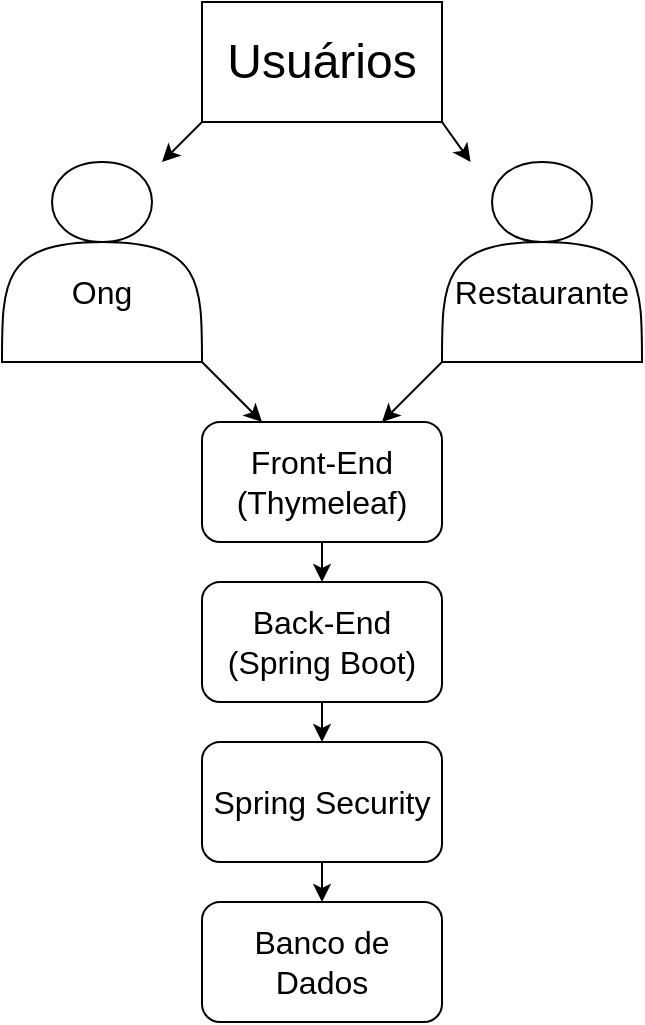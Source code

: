 <mxfile version="24.7.16">
  <diagram name="Página-1" id="py3g39fmTeZ-Gk_5Mwkn">
    <mxGraphModel dx="1114" dy="724" grid="1" gridSize="10" guides="1" tooltips="1" connect="1" arrows="1" fold="1" page="1" pageScale="1" pageWidth="827" pageHeight="1169" math="0" shadow="0">
      <root>
        <mxCell id="0" />
        <mxCell id="1" parent="0" />
        <mxCell id="S_CVaPcC6IUma_5d8MPS-2" value="&lt;font style=&quot;font-size: 24px;&quot;&gt;Usuários&lt;/font&gt;" style="rounded=0;whiteSpace=wrap;html=1;" vertex="1" parent="1">
          <mxGeometry x="320" y="100" width="120" height="60" as="geometry" />
        </mxCell>
        <mxCell id="S_CVaPcC6IUma_5d8MPS-3" value="&lt;font style=&quot;font-size: 16px;&quot;&gt;Ong&lt;/font&gt;" style="shape=actor;whiteSpace=wrap;html=1;labelPosition=center;verticalLabelPosition=middle;align=center;verticalAlign=middle;labelBackgroundColor=none;labelBorderColor=none;spacingTop=30;" vertex="1" parent="1">
          <mxGeometry x="220" y="180" width="100" height="100" as="geometry" />
        </mxCell>
        <mxCell id="S_CVaPcC6IUma_5d8MPS-5" value="&lt;font style=&quot;font-size: 16px;&quot;&gt;Restaurante&lt;/font&gt;" style="shape=actor;whiteSpace=wrap;html=1;labelPosition=center;verticalLabelPosition=middle;align=center;verticalAlign=middle;labelBackgroundColor=none;labelBorderColor=none;spacingTop=30;" vertex="1" parent="1">
          <mxGeometry x="440" y="180" width="100" height="100" as="geometry" />
        </mxCell>
        <mxCell id="S_CVaPcC6IUma_5d8MPS-6" value="&lt;font style=&quot;font-size: 16px;&quot;&gt;Front-End (Thymeleaf)&lt;/font&gt;" style="rounded=1;whiteSpace=wrap;html=1;" vertex="1" parent="1">
          <mxGeometry x="320" y="310" width="120" height="60" as="geometry" />
        </mxCell>
        <mxCell id="S_CVaPcC6IUma_5d8MPS-11" value="&lt;font style=&quot;font-size: 16px;&quot;&gt;Back-End (Spring Boot)&lt;/font&gt;" style="rounded=1;whiteSpace=wrap;html=1;" vertex="1" parent="1">
          <mxGeometry x="320" y="390" width="120" height="60" as="geometry" />
        </mxCell>
        <mxCell id="S_CVaPcC6IUma_5d8MPS-12" value="&lt;font style=&quot;font-size: 16px;&quot;&gt;Spring Security&lt;/font&gt;" style="rounded=1;whiteSpace=wrap;html=1;" vertex="1" parent="1">
          <mxGeometry x="320" y="470" width="120" height="60" as="geometry" />
        </mxCell>
        <mxCell id="S_CVaPcC6IUma_5d8MPS-13" value="&lt;font style=&quot;font-size: 16px;&quot;&gt;Banco de Dados&lt;/font&gt;" style="rounded=1;whiteSpace=wrap;html=1;" vertex="1" parent="1">
          <mxGeometry x="320" y="550" width="120" height="60" as="geometry" />
        </mxCell>
        <mxCell id="S_CVaPcC6IUma_5d8MPS-14" value="" style="endArrow=classic;html=1;rounded=0;exitX=0;exitY=1;exitDx=0;exitDy=0;" edge="1" parent="1" source="S_CVaPcC6IUma_5d8MPS-2" target="S_CVaPcC6IUma_5d8MPS-3">
          <mxGeometry width="50" height="50" relative="1" as="geometry">
            <mxPoint x="390" y="380" as="sourcePoint" />
            <mxPoint x="540" y="340" as="targetPoint" />
            <Array as="points">
              <mxPoint x="300" y="180" />
            </Array>
          </mxGeometry>
        </mxCell>
        <mxCell id="S_CVaPcC6IUma_5d8MPS-17" value="" style="endArrow=classic;html=1;rounded=0;" edge="1" parent="1" target="S_CVaPcC6IUma_5d8MPS-5">
          <mxGeometry width="50" height="50" relative="1" as="geometry">
            <mxPoint x="440" y="160" as="sourcePoint" />
            <mxPoint x="490" y="110" as="targetPoint" />
          </mxGeometry>
        </mxCell>
        <mxCell id="S_CVaPcC6IUma_5d8MPS-20" value="" style="endArrow=classic;html=1;rounded=0;entryX=0.25;entryY=0;entryDx=0;entryDy=0;" edge="1" parent="1" target="S_CVaPcC6IUma_5d8MPS-6">
          <mxGeometry width="50" height="50" relative="1" as="geometry">
            <mxPoint x="320" y="280" as="sourcePoint" />
            <mxPoint x="370" y="230" as="targetPoint" />
          </mxGeometry>
        </mxCell>
        <mxCell id="S_CVaPcC6IUma_5d8MPS-21" value="" style="endArrow=classic;html=1;rounded=0;entryX=0.75;entryY=0;entryDx=0;entryDy=0;" edge="1" parent="1" target="S_CVaPcC6IUma_5d8MPS-6">
          <mxGeometry width="50" height="50" relative="1" as="geometry">
            <mxPoint x="440" y="280" as="sourcePoint" />
            <mxPoint x="490" y="230" as="targetPoint" />
          </mxGeometry>
        </mxCell>
        <mxCell id="S_CVaPcC6IUma_5d8MPS-23" value="" style="endArrow=classic;html=1;rounded=0;entryX=0.5;entryY=0;entryDx=0;entryDy=0;" edge="1" parent="1" target="S_CVaPcC6IUma_5d8MPS-11">
          <mxGeometry width="50" height="50" relative="1" as="geometry">
            <mxPoint x="380" y="370" as="sourcePoint" />
            <mxPoint x="430" y="320" as="targetPoint" />
          </mxGeometry>
        </mxCell>
        <mxCell id="S_CVaPcC6IUma_5d8MPS-24" value="" style="endArrow=classic;html=1;rounded=0;" edge="1" parent="1" target="S_CVaPcC6IUma_5d8MPS-12">
          <mxGeometry width="50" height="50" relative="1" as="geometry">
            <mxPoint x="380" y="450" as="sourcePoint" />
            <mxPoint x="430" y="400" as="targetPoint" />
          </mxGeometry>
        </mxCell>
        <mxCell id="S_CVaPcC6IUma_5d8MPS-25" value="" style="endArrow=classic;html=1;rounded=0;" edge="1" parent="1" target="S_CVaPcC6IUma_5d8MPS-13">
          <mxGeometry width="50" height="50" relative="1" as="geometry">
            <mxPoint x="380" y="530" as="sourcePoint" />
            <mxPoint x="430" y="480" as="targetPoint" />
          </mxGeometry>
        </mxCell>
      </root>
    </mxGraphModel>
  </diagram>
</mxfile>
